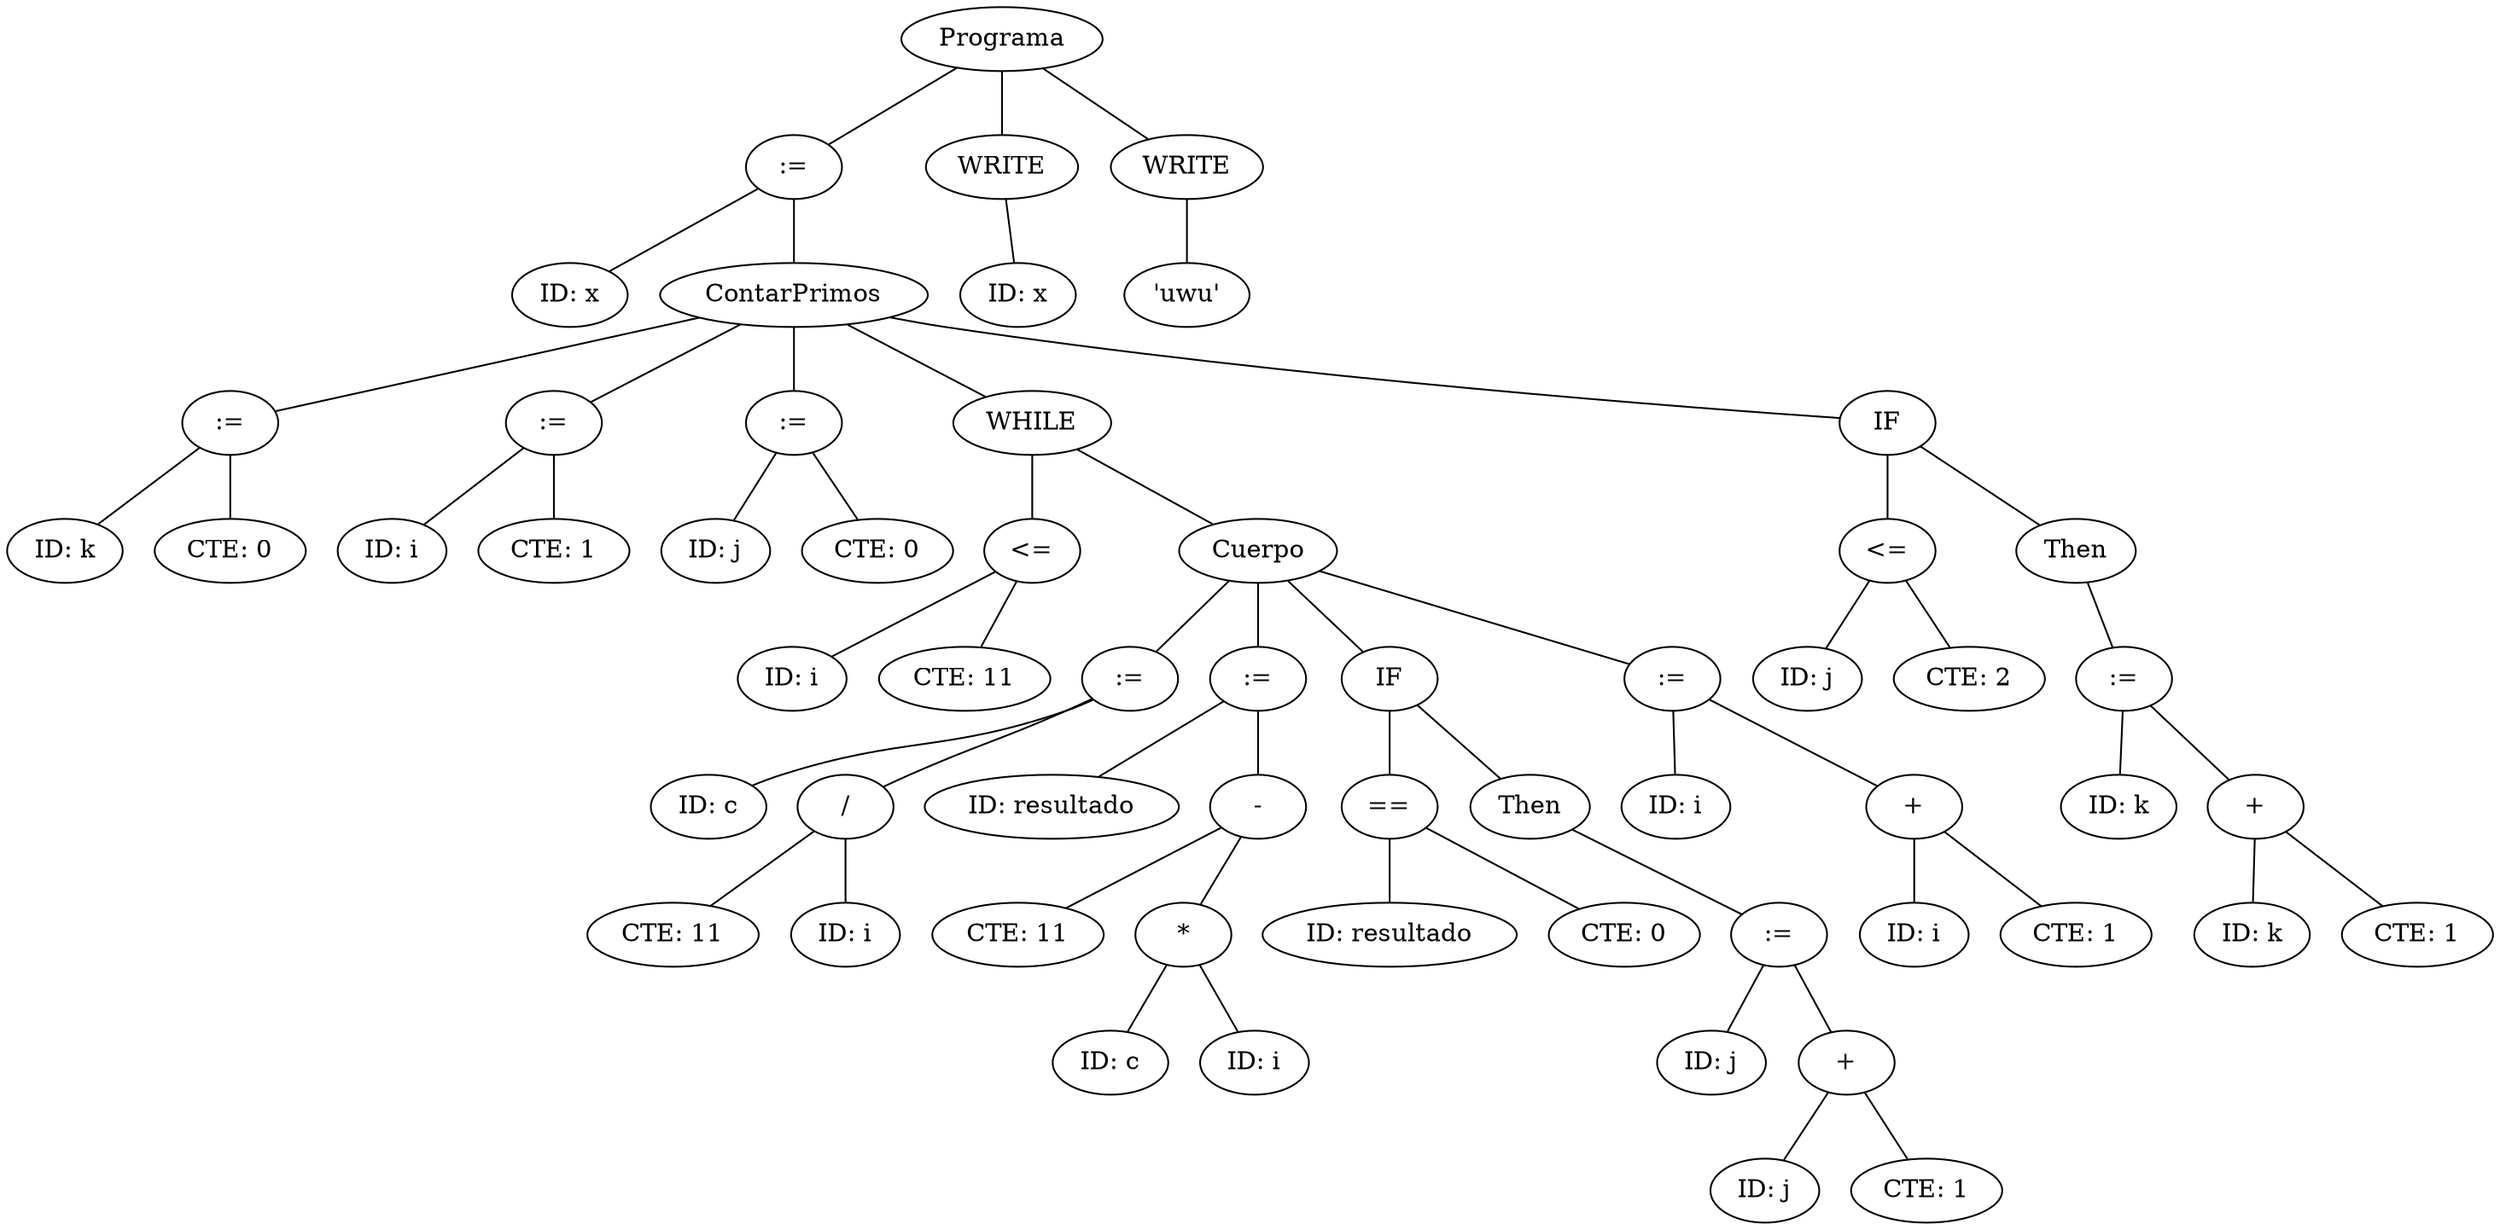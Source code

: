 graph G {nodo_programa [label="Programa"]
nodo_1112297256 [label=":="]
nodo_programa -- nodo_1112297256
nodo_505506818 [label="ID: x"]
nodo_1112297256 -- nodo_505506818
nodo_1844451539 [label="ContarPrimos"]
nodo_1112297256 -- nodo_1844451539
nodo_1423115373 [label=":="]
nodo_1844451539 -- nodo_1423115373
nodo_127210503 [label="ID: k"]
nodo_1423115373 -- nodo_127210503
nodo_314653067 [label="CTE: 0"]
nodo_1423115373 -- nodo_314653067
nodo_2140839296 [label=":="]
nodo_1844451539 -- nodo_2140839296
nodo_866524786 [label="ID: i"]
nodo_2140839296 -- nodo_866524786
nodo_482083117 [label="CTE: 1"]
nodo_2140839296 -- nodo_482083117
nodo_120221264 [label=":="]
nodo_1844451539 -- nodo_120221264
nodo_746034600 [label="ID: j"]
nodo_120221264 -- nodo_746034600
nodo_790715354 [label="CTE: 0"]
nodo_120221264 -- nodo_790715354
nodo_1399362170 [label="WHILE"]
nodo_1844451539 -- nodo_1399362170
nodo_132394665 [label="<="]
nodo_1399362170 -- nodo_132394665
nodo_388903208 [label="ID: i"]
nodo_132394665 -- nodo_388903208
nodo_846485404 [label="CTE: 11"]
nodo_132394665 -- nodo_846485404
nodo_630778090 [label="Cuerpo"]
nodo_1399362170 -- nodo_630778090
nodo_61807510 [label=":="]
nodo_630778090 -- nodo_61807510
nodo_1710153146 [label="ID: c"]
nodo_61807510 -- nodo_1710153146
nodo_1974906412 [label="/"]
nodo_61807510 -- nodo_1974906412
nodo_395040712 [label="CTE: 11"]
nodo_1974906412 -- nodo_395040712
nodo_1812139268 [label="ID: i"]
nodo_1974906412 -- nodo_1812139268
nodo_2131959347 [label=":="]
nodo_630778090 -- nodo_2131959347
nodo_1066666035 [label="ID: resultado"]
nodo_2131959347 -- nodo_1066666035
nodo_1994964382 [label="-"]
nodo_2131959347 -- nodo_1994964382
nodo_41411946 [label="CTE: 11"]
nodo_1994964382 -- nodo_41411946
nodo_1710391697 [label="*"]
nodo_1994964382 -- nodo_1710391697
nodo_2050541708 [label="ID: c"]
nodo_1710391697 -- nodo_2050541708
nodo_1234144792 [label="ID: i"]
nodo_1710391697 -- nodo_1234144792
nodo_1953398518 [label="IF"]
nodo_630778090 -- nodo_1953398518
nodo_90277859 [label="=="]
nodo_1953398518 -- nodo_90277859
nodo_966869867 [label="ID: resultado"]
nodo_90277859 -- nodo_966869867
nodo_216790281 [label="CTE: 0"]
nodo_90277859 -- nodo_216790281
nodo_192263084 [label="Then"]
nodo_1953398518 -- nodo_192263084
nodo_44196798 [label=":="]
nodo_192263084 -- nodo_44196798
nodo_824951450 [label="ID: j"]
nodo_44196798 -- nodo_824951450
nodo_1656437259 [label="+"]
nodo_44196798 -- nodo_1656437259
nodo_1148525859 [label="ID: j"]
nodo_1656437259 -- nodo_1148525859
nodo_1440426368 [label="CTE: 1"]
nodo_1656437259 -- nodo_1440426368
nodo_982195891 [label=":="]
nodo_630778090 -- nodo_982195891
nodo_31129739 [label="ID: i"]
nodo_982195891 -- nodo_31129739
nodo_1831569814 [label="+"]
nodo_982195891 -- nodo_1831569814
nodo_1638935194 [label="ID: i"]
nodo_1831569814 -- nodo_1638935194
nodo_53268121 [label="CTE: 1"]
nodo_1831569814 -- nodo_53268121
nodo_1521109295 [label="IF"]
nodo_1844451539 -- nodo_1521109295
nodo_1803295957 [label="<="]
nodo_1521109295 -- nodo_1803295957
nodo_200810458 [label="ID: j"]
nodo_1803295957 -- nodo_200810458
nodo_1858424890 [label="CTE: 2"]
nodo_1803295957 -- nodo_1858424890
nodo_1714331644 [label="Then"]
nodo_1521109295 -- nodo_1714331644
nodo_1841278296 [label=":="]
nodo_1714331644 -- nodo_1841278296
nodo_653425146 [label="ID: k"]
nodo_1841278296 -- nodo_653425146
nodo_1651681694 [label="+"]
nodo_1841278296 -- nodo_1651681694
nodo_1882262355 [label="ID: k"]
nodo_1651681694 -- nodo_1882262355
nodo_1626647904 [label="CTE: 1"]
nodo_1651681694 -- nodo_1626647904
nodo_1442587949 [label="WRITE"]
nodo_programa -- nodo_1442587949
nodo_573921365 [label="ID: x"]
nodo_1442587949 -- nodo_573921365
nodo_1512482003 [label="WRITE"]
nodo_programa -- nodo_1512482003
nodo_536649050 [label="'uwu'"]
nodo_1512482003 -- nodo_536649050
}
